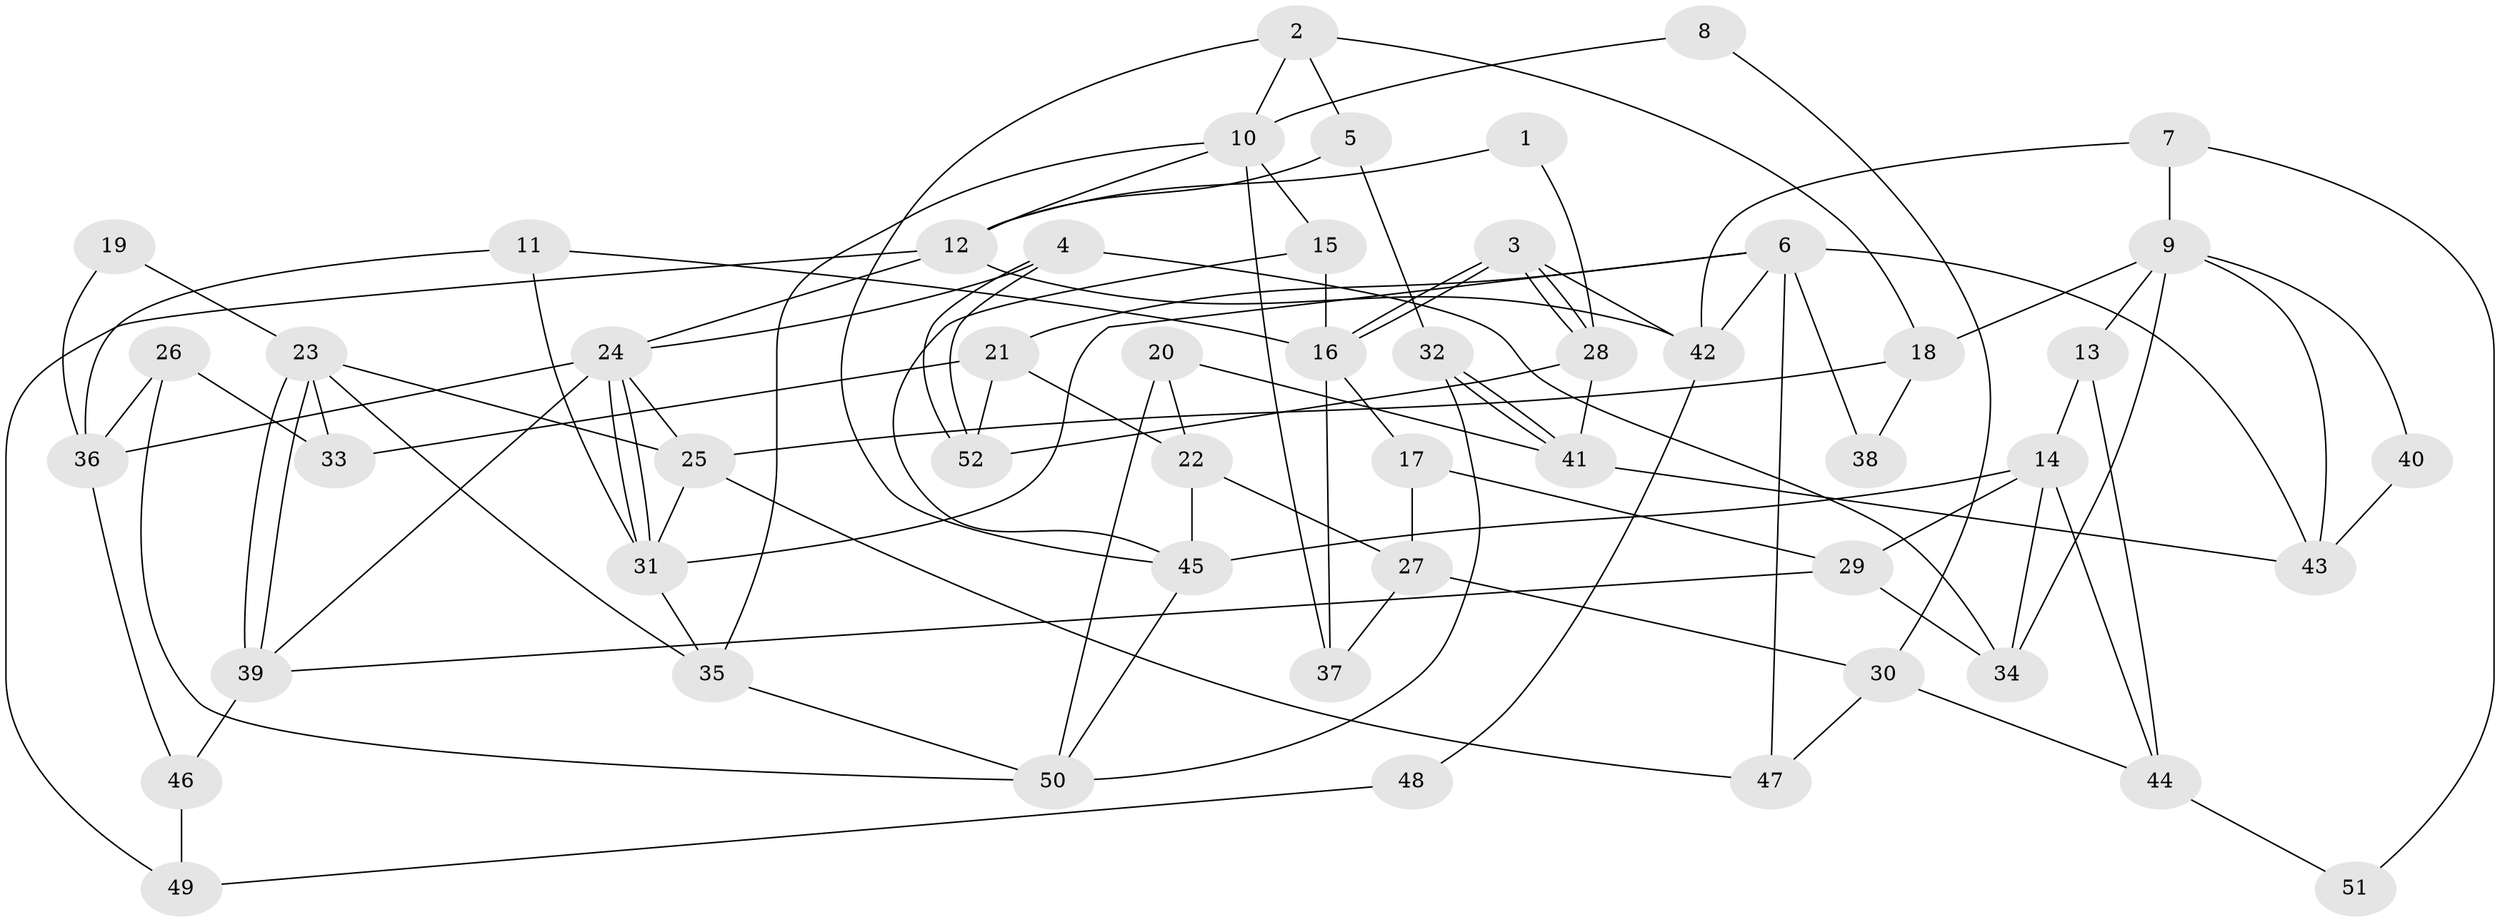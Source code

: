 // Generated by graph-tools (version 1.1) at 2025/35/03/09/25 02:35:53]
// undirected, 52 vertices, 104 edges
graph export_dot {
graph [start="1"]
  node [color=gray90,style=filled];
  1;
  2;
  3;
  4;
  5;
  6;
  7;
  8;
  9;
  10;
  11;
  12;
  13;
  14;
  15;
  16;
  17;
  18;
  19;
  20;
  21;
  22;
  23;
  24;
  25;
  26;
  27;
  28;
  29;
  30;
  31;
  32;
  33;
  34;
  35;
  36;
  37;
  38;
  39;
  40;
  41;
  42;
  43;
  44;
  45;
  46;
  47;
  48;
  49;
  50;
  51;
  52;
  1 -- 12;
  1 -- 28;
  2 -- 5;
  2 -- 45;
  2 -- 10;
  2 -- 18;
  3 -- 16;
  3 -- 16;
  3 -- 28;
  3 -- 28;
  3 -- 42;
  4 -- 52;
  4 -- 52;
  4 -- 34;
  4 -- 24;
  5 -- 32;
  5 -- 12;
  6 -- 42;
  6 -- 31;
  6 -- 21;
  6 -- 38;
  6 -- 43;
  6 -- 47;
  7 -- 42;
  7 -- 9;
  7 -- 51;
  8 -- 30;
  8 -- 10;
  9 -- 34;
  9 -- 43;
  9 -- 13;
  9 -- 18;
  9 -- 40;
  10 -- 35;
  10 -- 12;
  10 -- 15;
  10 -- 37;
  11 -- 16;
  11 -- 31;
  11 -- 36;
  12 -- 24;
  12 -- 42;
  12 -- 49;
  13 -- 14;
  13 -- 44;
  14 -- 44;
  14 -- 45;
  14 -- 29;
  14 -- 34;
  15 -- 16;
  15 -- 45;
  16 -- 17;
  16 -- 37;
  17 -- 29;
  17 -- 27;
  18 -- 25;
  18 -- 38;
  19 -- 36;
  19 -- 23;
  20 -- 50;
  20 -- 41;
  20 -- 22;
  21 -- 22;
  21 -- 33;
  21 -- 52;
  22 -- 45;
  22 -- 27;
  23 -- 25;
  23 -- 39;
  23 -- 39;
  23 -- 33;
  23 -- 35;
  24 -- 31;
  24 -- 31;
  24 -- 25;
  24 -- 36;
  24 -- 39;
  25 -- 31;
  25 -- 47;
  26 -- 36;
  26 -- 33;
  26 -- 50;
  27 -- 37;
  27 -- 30;
  28 -- 52;
  28 -- 41;
  29 -- 39;
  29 -- 34;
  30 -- 47;
  30 -- 44;
  31 -- 35;
  32 -- 41;
  32 -- 41;
  32 -- 50;
  35 -- 50;
  36 -- 46;
  39 -- 46;
  40 -- 43;
  41 -- 43;
  42 -- 48;
  44 -- 51;
  45 -- 50;
  46 -- 49;
  48 -- 49;
}

